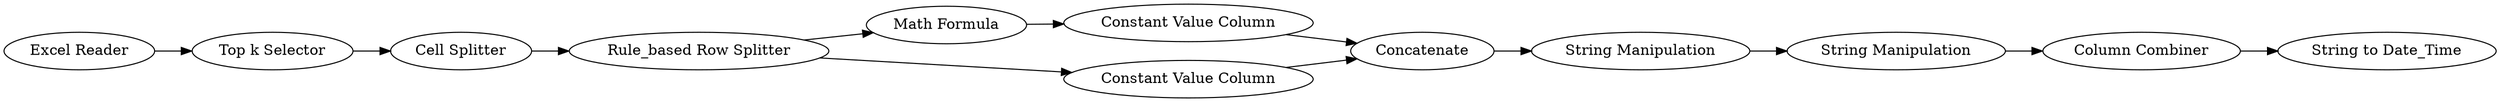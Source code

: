 digraph {
	1 [label="Excel Reader"]
	2 [label="String to Date_Time"]
	3 [label="String Manipulation"]
	4 [label="Cell Splitter"]
	5 [label="String Manipulation"]
	6 [label="Column Combiner"]
	7 [label="Top k Selector"]
	12 [label="Rule_based Row Splitter"]
	13 [label="Math Formula"]
	14 [label="Constant Value Column"]
	15 [label="Constant Value Column"]
	16 [label=Concatenate]
	1 -> 7
	3 -> 5
	4 -> 12
	5 -> 6
	6 -> 2
	7 -> 4
	12 -> 13
	12 -> 15
	13 -> 14
	14 -> 16
	15 -> 16
	16 -> 3
	rankdir=LR
}

